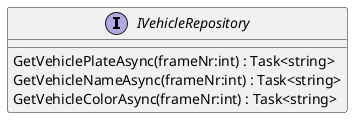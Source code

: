 @startuml
interface IVehicleRepository {
    GetVehiclePlateAsync(frameNr:int) : Task<string>
    GetVehicleNameAsync(frameNr:int) : Task<string>
    GetVehicleColorAsync(frameNr:int) : Task<string>
}
@enduml
